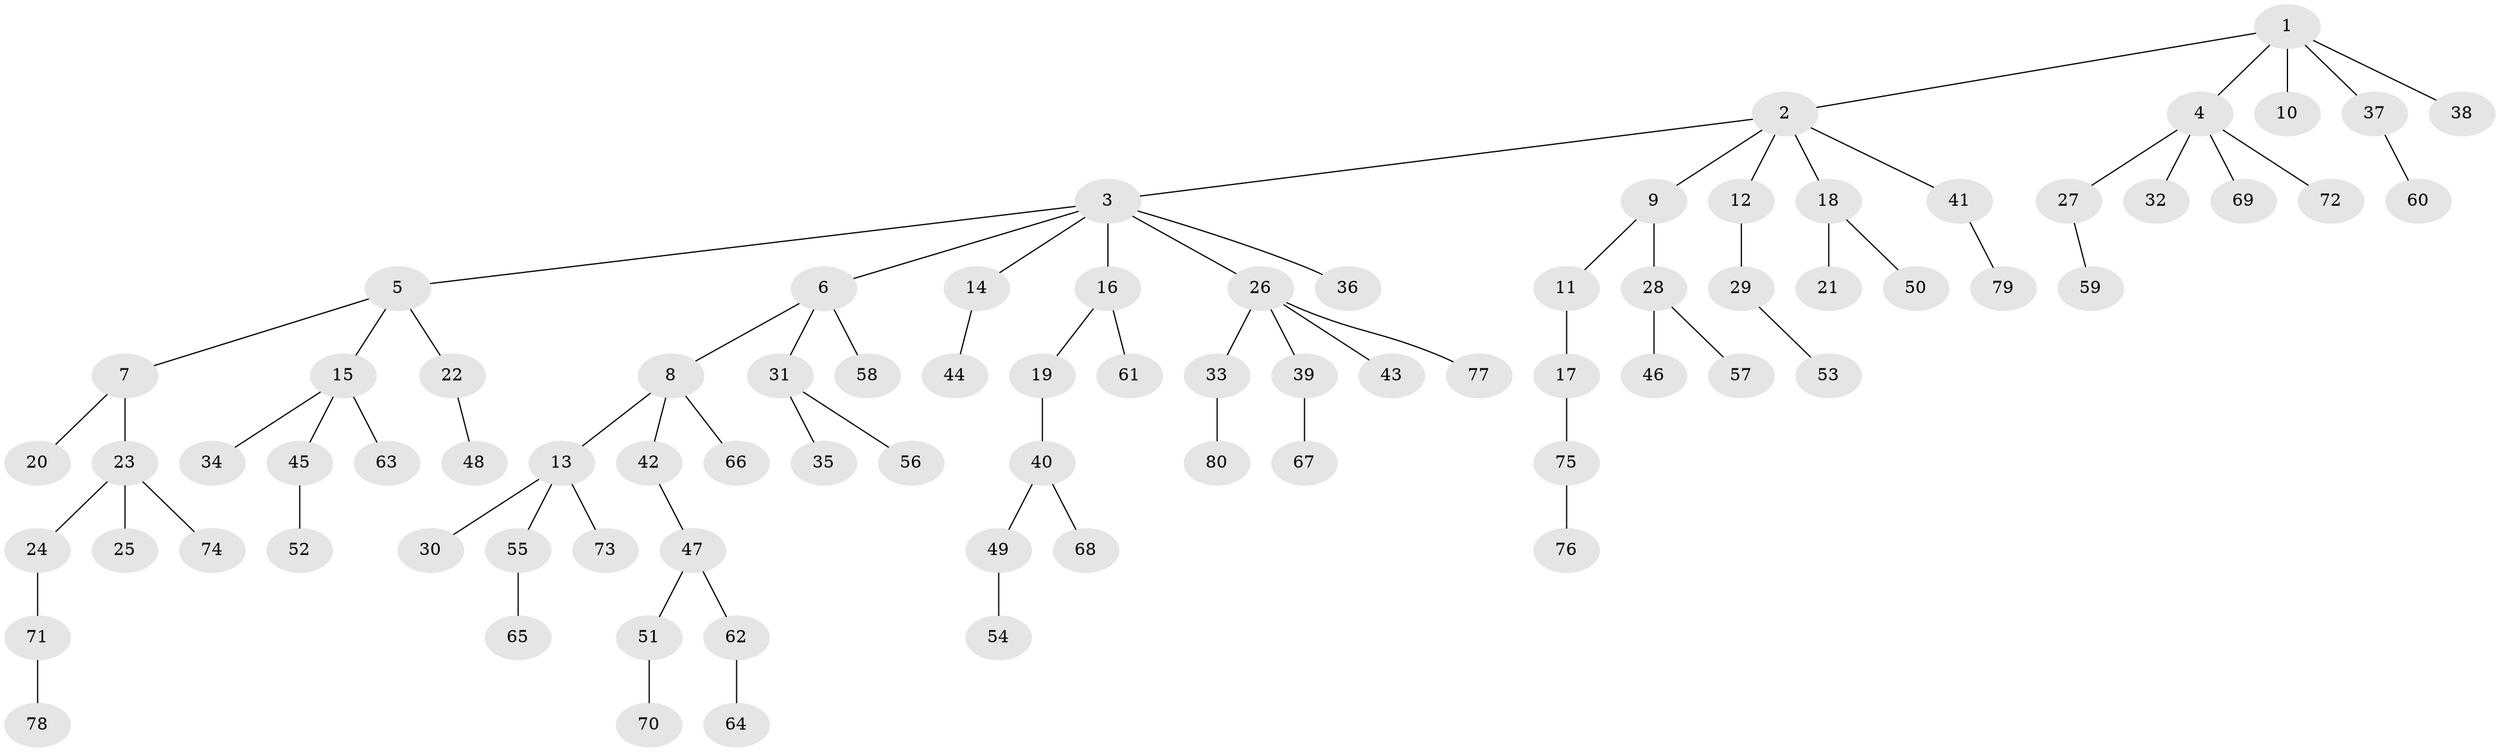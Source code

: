 // coarse degree distribution, {4: 0.0784313725490196, 6: 0.0392156862745098, 9: 0.0196078431372549, 3: 0.0784313725490196, 5: 0.0196078431372549, 1: 0.6274509803921569, 2: 0.13725490196078433}
// Generated by graph-tools (version 1.1) at 2025/42/03/06/25 10:42:02]
// undirected, 80 vertices, 79 edges
graph export_dot {
graph [start="1"]
  node [color=gray90,style=filled];
  1;
  2;
  3;
  4;
  5;
  6;
  7;
  8;
  9;
  10;
  11;
  12;
  13;
  14;
  15;
  16;
  17;
  18;
  19;
  20;
  21;
  22;
  23;
  24;
  25;
  26;
  27;
  28;
  29;
  30;
  31;
  32;
  33;
  34;
  35;
  36;
  37;
  38;
  39;
  40;
  41;
  42;
  43;
  44;
  45;
  46;
  47;
  48;
  49;
  50;
  51;
  52;
  53;
  54;
  55;
  56;
  57;
  58;
  59;
  60;
  61;
  62;
  63;
  64;
  65;
  66;
  67;
  68;
  69;
  70;
  71;
  72;
  73;
  74;
  75;
  76;
  77;
  78;
  79;
  80;
  1 -- 2;
  1 -- 4;
  1 -- 10;
  1 -- 37;
  1 -- 38;
  2 -- 3;
  2 -- 9;
  2 -- 12;
  2 -- 18;
  2 -- 41;
  3 -- 5;
  3 -- 6;
  3 -- 14;
  3 -- 16;
  3 -- 26;
  3 -- 36;
  4 -- 27;
  4 -- 32;
  4 -- 69;
  4 -- 72;
  5 -- 7;
  5 -- 15;
  5 -- 22;
  6 -- 8;
  6 -- 31;
  6 -- 58;
  7 -- 20;
  7 -- 23;
  8 -- 13;
  8 -- 42;
  8 -- 66;
  9 -- 11;
  9 -- 28;
  11 -- 17;
  12 -- 29;
  13 -- 30;
  13 -- 55;
  13 -- 73;
  14 -- 44;
  15 -- 34;
  15 -- 45;
  15 -- 63;
  16 -- 19;
  16 -- 61;
  17 -- 75;
  18 -- 21;
  18 -- 50;
  19 -- 40;
  22 -- 48;
  23 -- 24;
  23 -- 25;
  23 -- 74;
  24 -- 71;
  26 -- 33;
  26 -- 39;
  26 -- 43;
  26 -- 77;
  27 -- 59;
  28 -- 46;
  28 -- 57;
  29 -- 53;
  31 -- 35;
  31 -- 56;
  33 -- 80;
  37 -- 60;
  39 -- 67;
  40 -- 49;
  40 -- 68;
  41 -- 79;
  42 -- 47;
  45 -- 52;
  47 -- 51;
  47 -- 62;
  49 -- 54;
  51 -- 70;
  55 -- 65;
  62 -- 64;
  71 -- 78;
  75 -- 76;
}

